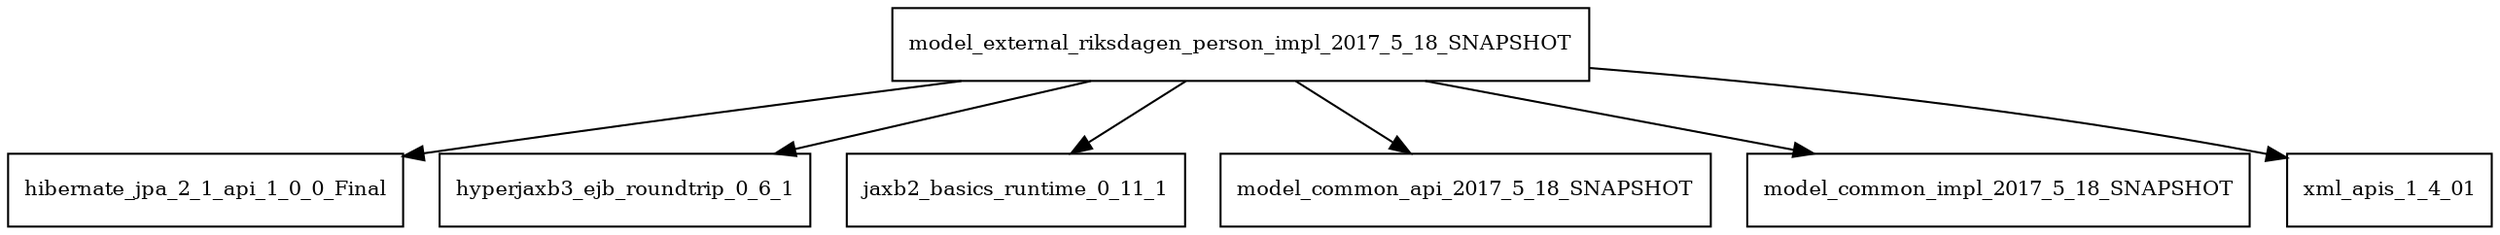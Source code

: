 digraph model_external_riksdagen_person_impl_2017_5_18_SNAPSHOT_dependencies {
  node [shape = box, fontsize=10.0];
  model_external_riksdagen_person_impl_2017_5_18_SNAPSHOT -> hibernate_jpa_2_1_api_1_0_0_Final;
  model_external_riksdagen_person_impl_2017_5_18_SNAPSHOT -> hyperjaxb3_ejb_roundtrip_0_6_1;
  model_external_riksdagen_person_impl_2017_5_18_SNAPSHOT -> jaxb2_basics_runtime_0_11_1;
  model_external_riksdagen_person_impl_2017_5_18_SNAPSHOT -> model_common_api_2017_5_18_SNAPSHOT;
  model_external_riksdagen_person_impl_2017_5_18_SNAPSHOT -> model_common_impl_2017_5_18_SNAPSHOT;
  model_external_riksdagen_person_impl_2017_5_18_SNAPSHOT -> xml_apis_1_4_01;
}
